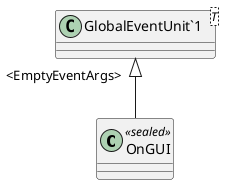 @startuml
class OnGUI <<sealed>> {
}
class "GlobalEventUnit`1"<T> {
}
"GlobalEventUnit`1" "<EmptyEventArgs>" <|-- OnGUI
@enduml
